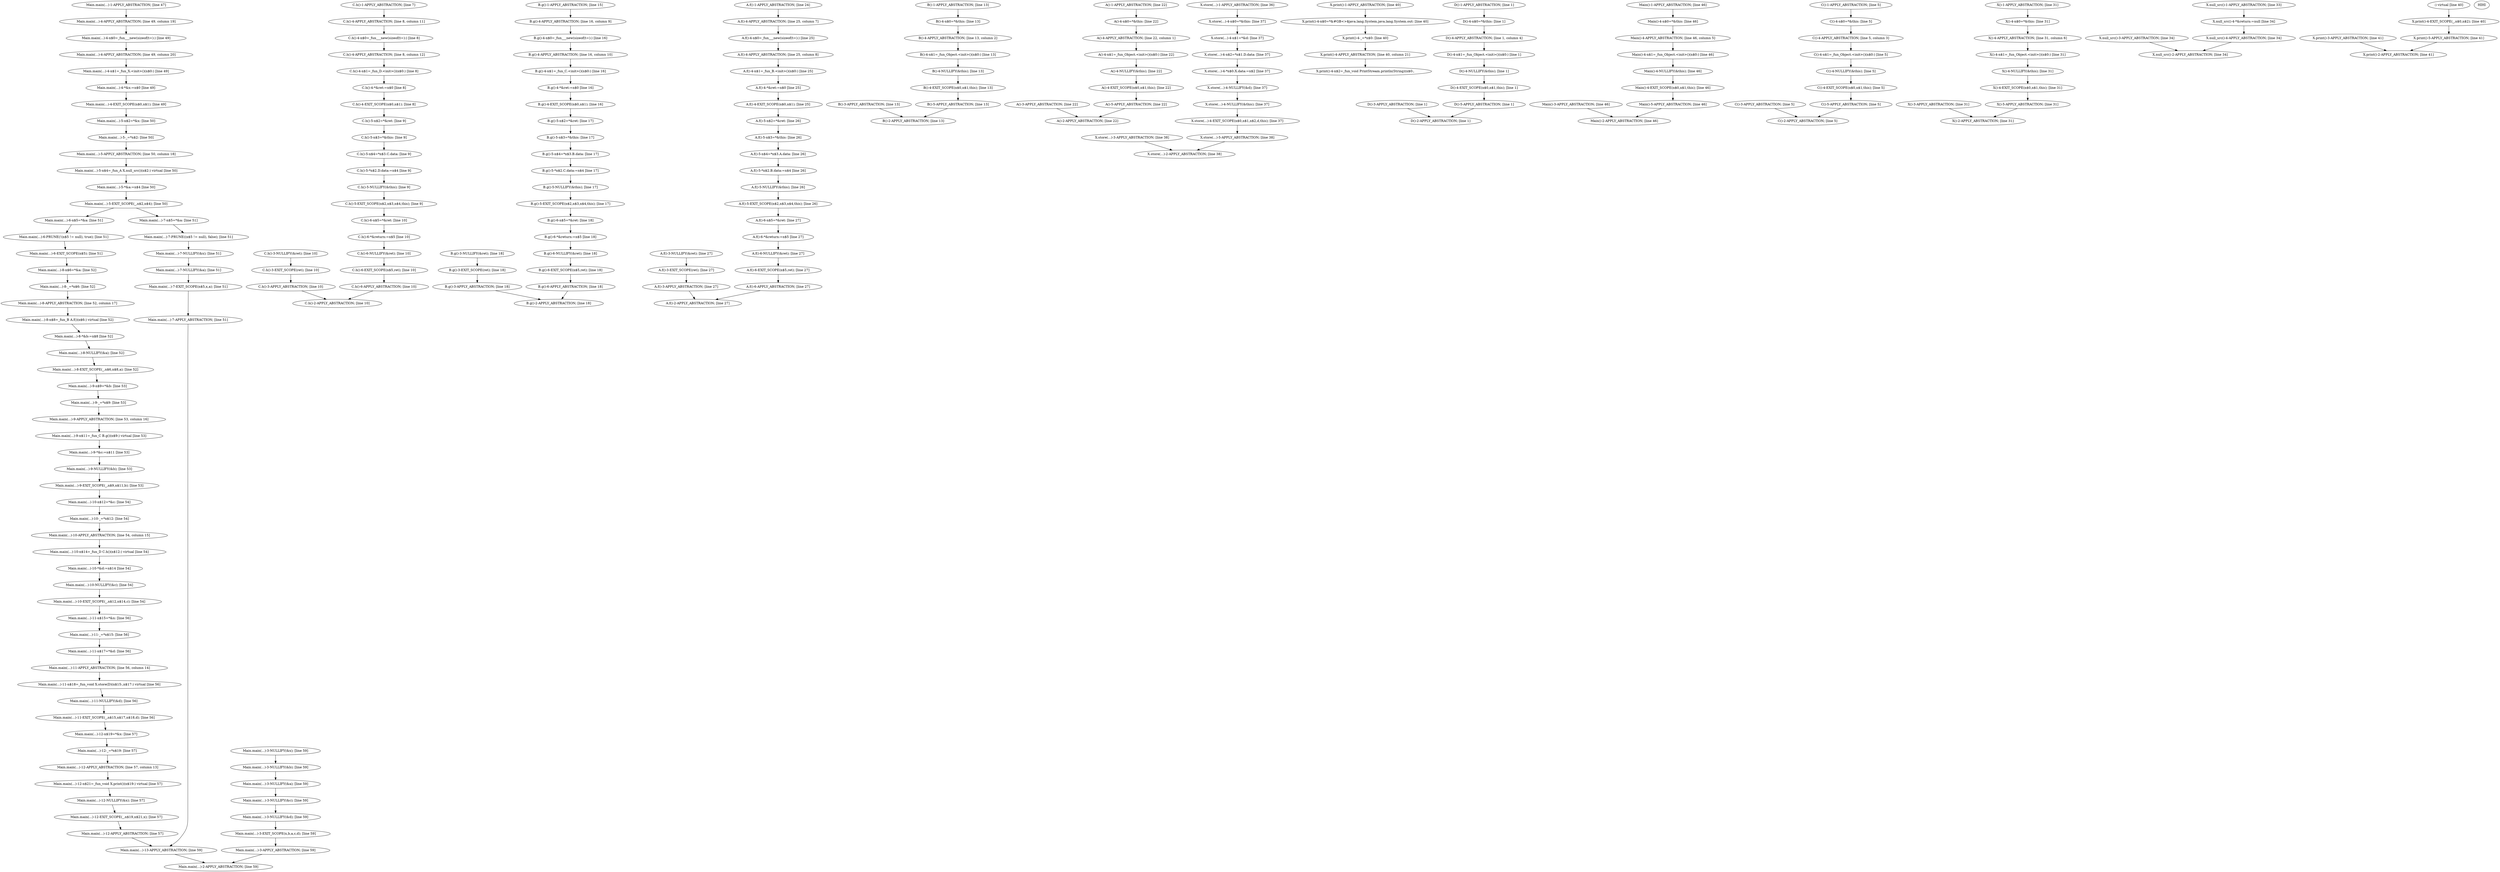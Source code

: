 digraph G {
  "Main.main(...)-3-NULLIFY(&c); [line 59]";
  "C.h()-4-APPLY_ABSTRACTION; [line 8, column 12]";
  "B.g()-5-EXIT_SCOPE(n$2,n$3,n$4,this); [line 17]";
  "Main.main(...)-11-APPLY_ABSTRACTION; [line 56, column 14]";
  "B.g()-4-*&ret:=n$0 [line 16]";
  "B.g()-6-*&return:=n$5 [line 18]";
  "A.f()-4-n$1=_fun_B.<init>()(n$0:) [line 25]";
  "Main.main(...)-11-_=*n$15: [line 56]";
  "Main.main(...)-12-EXIT_SCOPE(_,n$19,n$21,x); [line 57]";
  "B.g()-3-APPLY_ABSTRACTION; [line 18]";
  "Main.main(...)-10-n$12=*&c: [line 54]";
  "B()-4-n$1=_fun_Object.<init>()(n$0:) [line 13]";
  "A()-4-NULLIFY(&this); [line 22]";
  "Main.main(...)-8-n$8=_fun_B A.f()(n$6:) virtual [line 52]";
  "B.g()-3-EXIT_SCOPE(ret); [line 18]";
  "B.g()-4-n$0=_fun___new(sizeof(t=):) [line 16]";
  "X.store(...)-4-*n$0.X.data:=n$2 [line 37]";
  "Main.main(...)-7-PRUNE((n$5 != null), false); [line 51]";
  "Main.main(...)-11-n$15=*&x: [line 56]";
  "X.print()-4-_=*n$0: [line 40]";
  "D()-4-n$1=_fun_Object.<init>()(n$0:) [line 1]";
  "Main.main(...)-1-APPLY_ABSTRACTION; [line 47]";
  "Main.main(...)-4-n$1=_fun_X.<init>()(n$0:) [line 49]";
  "Main()-4-n$0=*&this: [line 46]";
  "B()-3-APPLY_ABSTRACTION; [line 13]";
  "B.g()-6-APPLY_ABSTRACTION; [line 18]";
  "X.store(...)-4-NULLIFY(&d); [line 37]";
  "C.h()-3-EXIT_SCOPE(ret); [line 10]";
  "Main.main(...)-5-*&a:=n$4 [line 50]";
  "D()-4-EXIT_SCOPE(n$0,n$1,this); [line 1]";
  "Main.main(...)-3-APPLY_ABSTRACTION; [line 59]";
  "Main.main(...)-7-EXIT_SCOPE(n$5,x,a); [line 51]";
  "B.g()-4-EXIT_SCOPE(n$0,n$1); [line 16]";
  "A.f()-1-APPLY_ABSTRACTION; [line 24]";
  "A.f()-3-APPLY_ABSTRACTION; [line 27]";
  "C()-4-NULLIFY(&this); [line 5]";
  "Main.main(...)-2-APPLY_ABSTRACTION; [line 59]";
  "A.f()-3-EXIT_SCOPE(ret); [line 27]";
  "D()-3-APPLY_ABSTRACTION; [line 1]";
  "Main.main(...)-10-*&d:=n$14 [line 54]";
  "C.h()-6-NULLIFY(&ret); [line 10]";
  "C.h()-6-n$5=*&ret: [line 10]";
  "X()-4-EXIT_SCOPE(n$0,n$1,this); [line 31]";
  "Main.main(...)-6-EXIT_SCOPE(n$5); [line 51]";
  "Main.main(...)-12-APPLY_ABSTRACTION; [line 57, column 13]";
  "B.g()-4-APPLY_ABSTRACTION; [line 16, column 10]";
  "X()-4-n$1=_fun_Object.<init>()(n$0:) [line 31]";
  "X.print()-4-APPLY_ABSTRACTION; [line 40, column 21]";
  "Main.main(...)-8-NULLIFY(&a); [line 52]";
  "A.f()-4-EXIT_SCOPE(n$0,n$1); [line 25]";
  "Main.main(...)-11-n$18=_fun_void X.store(D)(n$15:,n$17:) virtual [line 56]";
  "Main.main(...)-7-NULLIFY(&x); [line 51]";
  "A()-4-APPLY_ABSTRACTION; [line 22, column 1]";
  "B.g()-5-n$4=*n$3.B.data: [line 17]";
  "B.g()-4-n$1=_fun_C.<init>()(n$0:) [line 16]";
  "Main.main(...)-10-_=*n$12: [line 54]";
  "Main.main(...)-4-EXIT_SCOPE(n$0,n$1); [line 49]";
  "Main.main(...)-5-n$2=*&x: [line 50]";
  "A.f()-3-NULLIFY(&ret); [line 27]";
  "C()-2-APPLY_ABSTRACTION; [line 5]";
  "Main.main(...)-9-n$9=*&b: [line 53]";
  "Main.main(...)-9-APPLY_ABSTRACTION; [line 53, column 16]";
  "A()-4-n$0=*&this: [line 22]";
  "C()-1-APPLY_ABSTRACTION; [line 5]";
  "X.null_src()-4-*&return:=null [line 34]";
  "Main.main(...)-6-PRUNE(!(n$5 != null), true); [line 51]";
  "C.h()-5-NULLIFY(&this); [line 9]";
  "B.g()-5-n$2=*&ret: [line 17]";
  "Main.main(...)-3-NULLIFY(&d); [line 59]";
  "Main.main(...)-8-EXIT_SCOPE(_,n$6,n$8,a); [line 52]";
  "C.h()-6-APPLY_ABSTRACTION; [line 10]";
  "B.g()-6-n$5=*&ret: [line 18]";
  "A.f()-5-n$3=*&this: [line 26]";
  "D()-4-APPLY_ABSTRACTION; [line 1, column 4]";
  "X.print()-1-APPLY_ABSTRACTION; [line 40]";
  "Main()-4-EXIT_SCOPE(n$0,n$1,this); [line 46]";
  "X.print()-3-APPLY_ABSTRACTION; [line 41]";
  "Main()-4-APPLY_ABSTRACTION; [line 46, column 5]";
  "Main.main(...)-7-NULLIFY(&a); [line 51]";
  "D()-1-APPLY_ABSTRACTION; [line 1]";
  "B()-2-APPLY_ABSTRACTION; [line 13]";
  "D()-4-n$0=*&this: [line 1]";
  "Main.main(...)-10-APPLY_ABSTRACTION; [line 54, column 15]";
  "Main.main(...)-12-APPLY_ABSTRACTION; [line 57]";
  "X()-2-APPLY_ABSTRACTION; [line 31]";
  "C.h()-2-APPLY_ABSTRACTION; [line 10]";
  "A.f()-5-EXIT_SCOPE(n$2,n$3,n$4,this); [line 26]";
  "X()-1-APPLY_ABSTRACTION; [line 31]";
  "A()-1-APPLY_ABSTRACTION; [line 22]";
  "X.print()-4-EXIT_SCOPE(_,n$0,n$2); [line 40]";
  "Main()-1-APPLY_ABSTRACTION; [line 46]";
  "Main()-4-NULLIFY(&this); [line 46]";
  "B()-4-APPLY_ABSTRACTION; [line 13, column 2]";
  "Main.main(...)-3-NULLIFY(&x); [line 59]";
  "Main.main(...)-5-APPLY_ABSTRACTION; [line 50, column 18]";
  "Main.main(...)-9-NULLIFY(&b); [line 53]";
  "C.h()-3-NULLIFY(&ret); [line 10]";
  "X.print()-5-APPLY_ABSTRACTION; [line 41]";
  "C()-5-APPLY_ABSTRACTION; [line 5]";
  "Main.main(...)-8-n$6=*&a: [line 52]";
  "C.h()-5-*n$2.D.data:=n$4 [line 9]";
  "C()-4-n$1=_fun_Object.<init>()(n$0:) [line 5]";
  "X.store(...)-4-n$0=*&this: [line 37]";
  "Main.main(...)-13-APPLY_ABSTRACTION; [line 59]";
  "C.h()-6-*&return:=n$5 [line 10]";
  "A.f()-5-n$4=*n$3.A.data: [line 26]";
  "Main()-2-APPLY_ABSTRACTION; [line 46]";
  "Main.main(...)-10-EXIT_SCOPE(_,n$12,n$14,c); [line 54]";
  "C.h()-4-n$0=_fun___new(sizeof(t=):) [line 8]";
  "A.f()-4-APPLY_ABSTRACTION; [line 25, column 8]";
  "D()-4-NULLIFY(&this); [line 1]";
  "A.f()-5-*n$2.B.data:=n$4 [line 26]";
  "A.f()-4-APPLY_ABSTRACTION; [line 25, column 7]";
  "X.store(...)-4-n$1=*&d: [line 37]";
  "Main.main(...)-8-_=*n$6: [line 52]";
  "Main.main(...)-12-n$21=_fun_void X.print()(n$19:) virtual [line 57]";
  "B.g()-5-*n$2.C.data:=n$4 [line 17]";
  "B()-5-APPLY_ABSTRACTION; [line 13]";
  "C.h()-6-EXIT_SCOPE(n$5,ret); [line 10]";
  "A.f()-4-n$0=_fun___new(sizeof(t=):) [line 25]";
  "X.store(...)-4-NULLIFY(&this); [line 37]";
  "Main.main(...)-6-n$5=*&a: [line 51]";
  "Main()-5-APPLY_ABSTRACTION; [line 46]";
  "Main.main(...)-11-n$17=*&d: [line 56]";
  "Main.main(...)-9-*&c:=n$11 [line 53]";
  "Main.main(...)-10-n$14=_fun_D C.h()(n$12:) virtual [line 54]";
  "Main.main(...)-11-EXIT_SCOPE(_,n$15,n$17,n$18,d); [line 56]";
  "Main.main(...)-9-n$11=_fun_C B.g()(n$9:) virtual [line 53]";
  "B.g()-2-APPLY_ABSTRACTION; [line 18]";
  "B.g()-5-NULLIFY(&this); [line 17]";
  "A.f()-4-*&ret:=n$0 [line 25]";
  "Main()-3-APPLY_ABSTRACTION; [line 46]";
  "Main.main(...)-9-_=*n$9: [line 53]";
  "B.g()-6-EXIT_SCOPE(n$5,ret); [line 18]";
  "A()-4-n$1=_fun_Object.<init>()(n$0:) [line 22]";
  "C.h()-4-APPLY_ABSTRACTION; [line 8, column 11]";
  "B.g()-4-APPLY_ABSTRACTION; [line 16, column 9]";
  "X.store(...)-1-APPLY_ABSTRACTION; [line 36]";
  "Main.main(...)-4-n$0=_fun___new(sizeof(t=):) [line 49]";
  "Main.main(...)-9-EXIT_SCOPE(_,n$9,n$11,b); [line 53]";
  "X.store(...)-2-APPLY_ABSTRACTION; [line 38]";
  "X.null_src()-3-APPLY_ABSTRACTION; [line 34]";
  "B()-4-n$0=*&this: [line 13]";
  "Main.main(...)-5-n$4=_fun_A X.null_src()(n$2:) virtual [line 50]";
  "Main.main(...)-4-*&x:=n$0 [line 49]";
  "C()-4-APPLY_ABSTRACTION; [line 5, column 3]";
  "B()-4-EXIT_SCOPE(n$0,n$1,this); [line 13]";
  "Main.main(...)-8-*&b:=n$8 [line 52]";
  "Main.main(...)-7-APPLY_ABSTRACTION; [line 51]";
  "A()-4-EXIT_SCOPE(n$0,n$1,this); [line 22]";
  "X.print()-4-n$2=_fun_void PrintStream.println(String)(n$0:,"HIHI":) virtual [line 40]";
  "B.g()-1-APPLY_ABSTRACTION; [line 15]";
  "Main.main(...)-8-APPLY_ABSTRACTION; [line 52, column 17]";
  "A.f()-6-EXIT_SCOPE(n$5,ret); [line 27]";
  "B()-1-APPLY_ABSTRACTION; [line 13]";
  "Main.main(...)-5-_=*n$2: [line 50]";
  "Main.main(...)-5-EXIT_SCOPE(_,n$2,n$4); [line 50]";
  "Main.main(...)-12-NULLIFY(&x); [line 57]";
  "X()-5-APPLY_ABSTRACTION; [line 31]";
  "X.null_src()-4-APPLY_ABSTRACTION; [line 34]";
  "C()-3-APPLY_ABSTRACTION; [line 5]";
  "X()-4-n$0=*&this: [line 31]";
  "X.null_src()-2-APPLY_ABSTRACTION; [line 34]";
  "C.h()-5-n$4=*n$3.C.data: [line 9]";
  "Main.main(...)-10-NULLIFY(&c); [line 54]";
  "B.g()-5-n$3=*&this: [line 17]";
  "X()-3-APPLY_ABSTRACTION; [line 31]";
  "X.print()-4-n$0=*&#GB<>$java.lang.System.java.lang.System.out: [line 40]";
  "A.f()-5-NULLIFY(&this); [line 26]";
  "Main()-4-n$1=_fun_Object.<init>()(n$0:) [line 46]";
  "D()-2-APPLY_ABSTRACTION; [line 1]";
  "A()-3-APPLY_ABSTRACTION; [line 22]";
  "Main.main(...)-12-n$19=*&x: [line 57]";
  "A()-5-APPLY_ABSTRACTION; [line 22]";
  "X.null_src()-1-APPLY_ABSTRACTION; [line 33]";
  "Main.main(...)-4-APPLY_ABSTRACTION; [line 49, column 20]";
  "Main.main(...)-12-_=*n$19: [line 57]";
  "X.store(...)-4-EXIT_SCOPE(n$0,n$1,n$2,d,this); [line 37]";
  "C.h()-4-EXIT_SCOPE(n$0,n$1); [line 8]";
  "C.h()-3-APPLY_ABSTRACTION; [line 10]";
  "B()-4-NULLIFY(&this); [line 13]";
  "B.g()-6-NULLIFY(&ret); [line 18]";
  "X()-4-APPLY_ABSTRACTION; [line 31, column 6]";
  "C()-4-EXIT_SCOPE(n$0,n$1,this); [line 5]";
  "C.h()-5-n$2=*&ret: [line 9]";
  "Main.main(...)-3-EXIT_SCOPE(x,b,a,c,d); [line 59]";
  "Main.main(...)-11-NULLIFY(&d); [line 56]";
  "A.f()-5-n$2=*&ret: [line 26]";
  "Main.main(...)-4-APPLY_ABSTRACTION; [line 49, column 19]";
  "Main.main(...)-7-n$5=*&a: [line 51]";
  "Main.main(...)-3-NULLIFY(&b); [line 59]";
  "A.f()-6-APPLY_ABSTRACTION; [line 27]";
  "B.g()-3-NULLIFY(&ret); [line 18]";
  "A.f()-6-n$5=*&ret: [line 27]";
  "C()-4-n$0=*&this: [line 5]";
  "X.store(...)-4-n$2=*n$1.D.data: [line 37]";
  "X.store(...)-5-APPLY_ABSTRACTION; [line 38]";
  "X()-4-NULLIFY(&this); [line 31]";
  "C.h()-5-n$3=*&this: [line 9]";
  "C.h()-4-n$1=_fun_D.<init>()(n$0:) [line 8]";
  "A.f()-6-NULLIFY(&ret); [line 27]";
  "X.store(...)-3-APPLY_ABSTRACTION; [line 38]";
  "C.h()-4-*&ret:=n$0 [line 8]";
  "C.h()-5-EXIT_SCOPE(n$2,n$3,n$4,this); [line 9]";
  "A.f()-2-APPLY_ABSTRACTION; [line 27]";
  "C.h()-1-APPLY_ABSTRACTION; [line 7]";
  "X.print()-2-APPLY_ABSTRACTION; [line 41]";
  "A.f()-6-*&return:=n$5 [line 27]";
  "D()-5-APPLY_ABSTRACTION; [line 1]";
  "A()-2-APPLY_ABSTRACTION; [line 22]";
  "Main.main(...)-3-NULLIFY(&a); [line 59]";
  
  
  "Main.main(...)-3-NULLIFY(&c); [line 59]" -> "Main.main(...)-3-NULLIFY(&d); [line 59]";
  "C.h()-4-APPLY_ABSTRACTION; [line 8, column 12]" -> "C.h()-4-n$1=_fun_D.<init>()(n$0:) [line 8]";
  "B.g()-5-EXIT_SCOPE(n$2,n$3,n$4,this); [line 17]" -> "B.g()-6-n$5=*&ret: [line 18]";
  "Main.main(...)-11-APPLY_ABSTRACTION; [line 56, column 14]" -> "Main.main(...)-11-n$18=_fun_void X.store(D)(n$15:,n$17:) virtual [line 56]";
  "B.g()-4-*&ret:=n$0 [line 16]" -> "B.g()-4-EXIT_SCOPE(n$0,n$1); [line 16]";
  "B.g()-6-*&return:=n$5 [line 18]" -> "B.g()-6-NULLIFY(&ret); [line 18]";
  "A.f()-4-n$1=_fun_B.<init>()(n$0:) [line 25]" -> "A.f()-4-*&ret:=n$0 [line 25]";
  "Main.main(...)-11-_=*n$15: [line 56]" -> "Main.main(...)-11-n$17=*&d: [line 56]";
  "Main.main(...)-12-EXIT_SCOPE(_,n$19,n$21,x); [line 57]" -> "Main.main(...)-12-APPLY_ABSTRACTION; [line 57]";
  "B.g()-3-APPLY_ABSTRACTION; [line 18]" -> "B.g()-2-APPLY_ABSTRACTION; [line 18]";
  "Main.main(...)-10-n$12=*&c: [line 54]" -> "Main.main(...)-10-_=*n$12: [line 54]";
  "B()-4-n$1=_fun_Object.<init>()(n$0:) [line 13]" -> "B()-4-NULLIFY(&this); [line 13]";
  "A()-4-NULLIFY(&this); [line 22]" -> "A()-4-EXIT_SCOPE(n$0,n$1,this); [line 22]";
  "Main.main(...)-8-n$8=_fun_B A.f()(n$6:) virtual [line 52]" -> "Main.main(...)-8-*&b:=n$8 [line 52]";
  "B.g()-3-EXIT_SCOPE(ret); [line 18]" -> "B.g()-3-APPLY_ABSTRACTION; [line 18]";
  "B.g()-4-n$0=_fun___new(sizeof(t=):) [line 16]" -> "B.g()-4-APPLY_ABSTRACTION; [line 16, column 10]";
  "X.store(...)-4-*n$0.X.data:=n$2 [line 37]" -> "X.store(...)-4-NULLIFY(&d); [line 37]";
  "Main.main(...)-7-PRUNE((n$5 != null), false); [line 51]" -> "Main.main(...)-7-NULLIFY(&x); [line 51]";
  "Main.main(...)-11-n$15=*&x: [line 56]" -> "Main.main(...)-11-_=*n$15: [line 56]";
  "X.print()-4-_=*n$0: [line 40]" -> "X.print()-4-APPLY_ABSTRACTION; [line 40, column 21]";
  "D()-4-n$1=_fun_Object.<init>()(n$0:) [line 1]" -> "D()-4-NULLIFY(&this); [line 1]";
  "Main.main(...)-1-APPLY_ABSTRACTION; [line 47]" -> "Main.main(...)-4-APPLY_ABSTRACTION; [line 49, column 19]";
  "Main.main(...)-4-n$1=_fun_X.<init>()(n$0:) [line 49]" -> "Main.main(...)-4-*&x:=n$0 [line 49]";
  "Main()-4-n$0=*&this: [line 46]" -> "Main()-4-APPLY_ABSTRACTION; [line 46, column 5]";
  "B()-3-APPLY_ABSTRACTION; [line 13]" -> "B()-2-APPLY_ABSTRACTION; [line 13]";
  "B.g()-6-APPLY_ABSTRACTION; [line 18]" -> "B.g()-2-APPLY_ABSTRACTION; [line 18]";
  "X.store(...)-4-NULLIFY(&d); [line 37]" -> "X.store(...)-4-NULLIFY(&this); [line 37]";
  "C.h()-3-EXIT_SCOPE(ret); [line 10]" -> "C.h()-3-APPLY_ABSTRACTION; [line 10]";
  "Main.main(...)-5-*&a:=n$4 [line 50]" -> "Main.main(...)-5-EXIT_SCOPE(_,n$2,n$4); [line 50]";
  "D()-4-EXIT_SCOPE(n$0,n$1,this); [line 1]" -> "D()-5-APPLY_ABSTRACTION; [line 1]";
  "Main.main(...)-3-APPLY_ABSTRACTION; [line 59]" -> "Main.main(...)-2-APPLY_ABSTRACTION; [line 59]";
  "Main.main(...)-7-EXIT_SCOPE(n$5,x,a); [line 51]" -> "Main.main(...)-7-APPLY_ABSTRACTION; [line 51]";
  "B.g()-4-EXIT_SCOPE(n$0,n$1); [line 16]" -> "B.g()-5-n$2=*&ret: [line 17]";
  "A.f()-1-APPLY_ABSTRACTION; [line 24]" -> "A.f()-4-APPLY_ABSTRACTION; [line 25, column 7]";
  "A.f()-3-APPLY_ABSTRACTION; [line 27]" -> "A.f()-2-APPLY_ABSTRACTION; [line 27]";
  "C()-4-NULLIFY(&this); [line 5]" -> "C()-4-EXIT_SCOPE(n$0,n$1,this); [line 5]";
  "A.f()-3-EXIT_SCOPE(ret); [line 27]" -> "A.f()-3-APPLY_ABSTRACTION; [line 27]";
  "D()-3-APPLY_ABSTRACTION; [line 1]" -> "D()-2-APPLY_ABSTRACTION; [line 1]";
  "Main.main(...)-10-*&d:=n$14 [line 54]" -> "Main.main(...)-10-NULLIFY(&c); [line 54]";
  "C.h()-6-NULLIFY(&ret); [line 10]" -> "C.h()-6-EXIT_SCOPE(n$5,ret); [line 10]";
  "C.h()-6-n$5=*&ret: [line 10]" -> "C.h()-6-*&return:=n$5 [line 10]";
  "X()-4-EXIT_SCOPE(n$0,n$1,this); [line 31]" -> "X()-5-APPLY_ABSTRACTION; [line 31]";
  "Main.main(...)-6-EXIT_SCOPE(n$5); [line 51]" -> "Main.main(...)-8-n$6=*&a: [line 52]";
  "Main.main(...)-12-APPLY_ABSTRACTION; [line 57, column 13]" -> "Main.main(...)-12-n$21=_fun_void X.print()(n$19:) virtual [line 57]";
  "B.g()-4-APPLY_ABSTRACTION; [line 16, column 10]" -> "B.g()-4-n$1=_fun_C.<init>()(n$0:) [line 16]";
  "X()-4-n$1=_fun_Object.<init>()(n$0:) [line 31]" -> "X()-4-NULLIFY(&this); [line 31]";
  "X.print()-4-APPLY_ABSTRACTION; [line 40, column 21]" -> "X.print()-4-n$2=_fun_void PrintStream.println(String)(n$0:,"HIHI":) virtual [line 40]";
  "Main.main(...)-8-NULLIFY(&a); [line 52]" -> "Main.main(...)-8-EXIT_SCOPE(_,n$6,n$8,a); [line 52]";
  "A.f()-4-EXIT_SCOPE(n$0,n$1); [line 25]" -> "A.f()-5-n$2=*&ret: [line 26]";
  "Main.main(...)-11-n$18=_fun_void X.store(D)(n$15:,n$17:) virtual [line 56]" -> "Main.main(...)-11-NULLIFY(&d); [line 56]";
  "Main.main(...)-7-NULLIFY(&x); [line 51]" -> "Main.main(...)-7-NULLIFY(&a); [line 51]";
  "A()-4-APPLY_ABSTRACTION; [line 22, column 1]" -> "A()-4-n$1=_fun_Object.<init>()(n$0:) [line 22]";
  "B.g()-5-n$4=*n$3.B.data: [line 17]" -> "B.g()-5-*n$2.C.data:=n$4 [line 17]";
  "B.g()-4-n$1=_fun_C.<init>()(n$0:) [line 16]" -> "B.g()-4-*&ret:=n$0 [line 16]";
  "Main.main(...)-10-_=*n$12: [line 54]" -> "Main.main(...)-10-APPLY_ABSTRACTION; [line 54, column 15]";
  "Main.main(...)-4-EXIT_SCOPE(n$0,n$1); [line 49]" -> "Main.main(...)-5-n$2=*&x: [line 50]";
  "Main.main(...)-5-n$2=*&x: [line 50]" -> "Main.main(...)-5-_=*n$2: [line 50]";
  "A.f()-3-NULLIFY(&ret); [line 27]" -> "A.f()-3-EXIT_SCOPE(ret); [line 27]";
  "Main.main(...)-9-n$9=*&b: [line 53]" -> "Main.main(...)-9-_=*n$9: [line 53]";
  "Main.main(...)-9-APPLY_ABSTRACTION; [line 53, column 16]" -> "Main.main(...)-9-n$11=_fun_C B.g()(n$9:) virtual [line 53]";
  "A()-4-n$0=*&this: [line 22]" -> "A()-4-APPLY_ABSTRACTION; [line 22, column 1]";
  "C()-1-APPLY_ABSTRACTION; [line 5]" -> "C()-4-n$0=*&this: [line 5]";
  "X.null_src()-4-*&return:=null [line 34]" -> "X.null_src()-4-APPLY_ABSTRACTION; [line 34]";
  "Main.main(...)-6-PRUNE(!(n$5 != null), true); [line 51]" -> "Main.main(...)-6-EXIT_SCOPE(n$5); [line 51]";
  "C.h()-5-NULLIFY(&this); [line 9]" -> "C.h()-5-EXIT_SCOPE(n$2,n$3,n$4,this); [line 9]";
  "B.g()-5-n$2=*&ret: [line 17]" -> "B.g()-5-n$3=*&this: [line 17]";
  "Main.main(...)-3-NULLIFY(&d); [line 59]" -> "Main.main(...)-3-EXIT_SCOPE(x,b,a,c,d); [line 59]";
  "Main.main(...)-8-EXIT_SCOPE(_,n$6,n$8,a); [line 52]" -> "Main.main(...)-9-n$9=*&b: [line 53]";
  "C.h()-6-APPLY_ABSTRACTION; [line 10]" -> "C.h()-2-APPLY_ABSTRACTION; [line 10]";
  "B.g()-6-n$5=*&ret: [line 18]" -> "B.g()-6-*&return:=n$5 [line 18]";
  "A.f()-5-n$3=*&this: [line 26]" -> "A.f()-5-n$4=*n$3.A.data: [line 26]";
  "D()-4-APPLY_ABSTRACTION; [line 1, column 4]" -> "D()-4-n$1=_fun_Object.<init>()(n$0:) [line 1]";
  "X.print()-1-APPLY_ABSTRACTION; [line 40]" -> "X.print()-4-n$0=*&#GB<>$java.lang.System.java.lang.System.out: [line 40]";
  "Main()-4-EXIT_SCOPE(n$0,n$1,this); [line 46]" -> "Main()-5-APPLY_ABSTRACTION; [line 46]";
  "X.print()-3-APPLY_ABSTRACTION; [line 41]" -> "X.print()-2-APPLY_ABSTRACTION; [line 41]";
  "Main()-4-APPLY_ABSTRACTION; [line 46, column 5]" -> "Main()-4-n$1=_fun_Object.<init>()(n$0:) [line 46]";
  "Main.main(...)-7-NULLIFY(&a); [line 51]" -> "Main.main(...)-7-EXIT_SCOPE(n$5,x,a); [line 51]";
  "D()-1-APPLY_ABSTRACTION; [line 1]" -> "D()-4-n$0=*&this: [line 1]";
  "D()-4-n$0=*&this: [line 1]" -> "D()-4-APPLY_ABSTRACTION; [line 1, column 4]";
  "Main.main(...)-10-APPLY_ABSTRACTION; [line 54, column 15]" -> "Main.main(...)-10-n$14=_fun_D C.h()(n$12:) virtual [line 54]";
  "Main.main(...)-12-APPLY_ABSTRACTION; [line 57]" -> "Main.main(...)-13-APPLY_ABSTRACTION; [line 59]";
  "A.f()-5-EXIT_SCOPE(n$2,n$3,n$4,this); [line 26]" -> "A.f()-6-n$5=*&ret: [line 27]";
  "X()-1-APPLY_ABSTRACTION; [line 31]" -> "X()-4-n$0=*&this: [line 31]";
  "A()-1-APPLY_ABSTRACTION; [line 22]" -> "A()-4-n$0=*&this: [line 22]";
  "X.print()-4-EXIT_SCOPE(_,n$0,n$2); [line 40]" -> "X.print()-5-APPLY_ABSTRACTION; [line 41]";
  "Main()-1-APPLY_ABSTRACTION; [line 46]" -> "Main()-4-n$0=*&this: [line 46]";
  "Main()-4-NULLIFY(&this); [line 46]" -> "Main()-4-EXIT_SCOPE(n$0,n$1,this); [line 46]";
  "B()-4-APPLY_ABSTRACTION; [line 13, column 2]" -> "B()-4-n$1=_fun_Object.<init>()(n$0:) [line 13]";
  "Main.main(...)-3-NULLIFY(&x); [line 59]" -> "Main.main(...)-3-NULLIFY(&b); [line 59]";
  "Main.main(...)-5-APPLY_ABSTRACTION; [line 50, column 18]" -> "Main.main(...)-5-n$4=_fun_A X.null_src()(n$2:) virtual [line 50]";
  "Main.main(...)-9-NULLIFY(&b); [line 53]" -> "Main.main(...)-9-EXIT_SCOPE(_,n$9,n$11,b); [line 53]";
  "C.h()-3-NULLIFY(&ret); [line 10]" -> "C.h()-3-EXIT_SCOPE(ret); [line 10]";
  "X.print()-5-APPLY_ABSTRACTION; [line 41]" -> "X.print()-2-APPLY_ABSTRACTION; [line 41]";
  "C()-5-APPLY_ABSTRACTION; [line 5]" -> "C()-2-APPLY_ABSTRACTION; [line 5]";
  "Main.main(...)-8-n$6=*&a: [line 52]" -> "Main.main(...)-8-_=*n$6: [line 52]";
  "C.h()-5-*n$2.D.data:=n$4 [line 9]" -> "C.h()-5-NULLIFY(&this); [line 9]";
  "C()-4-n$1=_fun_Object.<init>()(n$0:) [line 5]" -> "C()-4-NULLIFY(&this); [line 5]";
  "X.store(...)-4-n$0=*&this: [line 37]" -> "X.store(...)-4-n$1=*&d: [line 37]";
  "Main.main(...)-13-APPLY_ABSTRACTION; [line 59]" -> "Main.main(...)-2-APPLY_ABSTRACTION; [line 59]";
  "C.h()-6-*&return:=n$5 [line 10]" -> "C.h()-6-NULLIFY(&ret); [line 10]";
  "A.f()-5-n$4=*n$3.A.data: [line 26]" -> "A.f()-5-*n$2.B.data:=n$4 [line 26]";
  "Main.main(...)-10-EXIT_SCOPE(_,n$12,n$14,c); [line 54]" -> "Main.main(...)-11-n$15=*&x: [line 56]";
  "C.h()-4-n$0=_fun___new(sizeof(t=):) [line 8]" -> "C.h()-4-APPLY_ABSTRACTION; [line 8, column 12]";
  "A.f()-4-APPLY_ABSTRACTION; [line 25, column 8]" -> "A.f()-4-n$1=_fun_B.<init>()(n$0:) [line 25]";
  "D()-4-NULLIFY(&this); [line 1]" -> "D()-4-EXIT_SCOPE(n$0,n$1,this); [line 1]";
  "A.f()-5-*n$2.B.data:=n$4 [line 26]" -> "A.f()-5-NULLIFY(&this); [line 26]";
  "A.f()-4-APPLY_ABSTRACTION; [line 25, column 7]" -> "A.f()-4-n$0=_fun___new(sizeof(t=):) [line 25]";
  "X.store(...)-4-n$1=*&d: [line 37]" -> "X.store(...)-4-n$2=*n$1.D.data: [line 37]";
  "Main.main(...)-8-_=*n$6: [line 52]" -> "Main.main(...)-8-APPLY_ABSTRACTION; [line 52, column 17]";
  "Main.main(...)-12-n$21=_fun_void X.print()(n$19:) virtual [line 57]" -> "Main.main(...)-12-NULLIFY(&x); [line 57]";
  "B.g()-5-*n$2.C.data:=n$4 [line 17]" -> "B.g()-5-NULLIFY(&this); [line 17]";
  "B()-5-APPLY_ABSTRACTION; [line 13]" -> "B()-2-APPLY_ABSTRACTION; [line 13]";
  "C.h()-6-EXIT_SCOPE(n$5,ret); [line 10]" -> "C.h()-6-APPLY_ABSTRACTION; [line 10]";
  "A.f()-4-n$0=_fun___new(sizeof(t=):) [line 25]" -> "A.f()-4-APPLY_ABSTRACTION; [line 25, column 8]";
  "X.store(...)-4-NULLIFY(&this); [line 37]" -> "X.store(...)-4-EXIT_SCOPE(n$0,n$1,n$2,d,this); [line 37]";
  "Main.main(...)-6-n$5=*&a: [line 51]" -> "Main.main(...)-6-PRUNE(!(n$5 != null), true); [line 51]";
  "Main()-5-APPLY_ABSTRACTION; [line 46]" -> "Main()-2-APPLY_ABSTRACTION; [line 46]";
  "Main.main(...)-11-n$17=*&d: [line 56]" -> "Main.main(...)-11-APPLY_ABSTRACTION; [line 56, column 14]";
  "Main.main(...)-9-*&c:=n$11 [line 53]" -> "Main.main(...)-9-NULLIFY(&b); [line 53]";
  "Main.main(...)-10-n$14=_fun_D C.h()(n$12:) virtual [line 54]" -> "Main.main(...)-10-*&d:=n$14 [line 54]";
  "Main.main(...)-11-EXIT_SCOPE(_,n$15,n$17,n$18,d); [line 56]" -> "Main.main(...)-12-n$19=*&x: [line 57]";
  "Main.main(...)-9-n$11=_fun_C B.g()(n$9:) virtual [line 53]" -> "Main.main(...)-9-*&c:=n$11 [line 53]";
  "B.g()-5-NULLIFY(&this); [line 17]" -> "B.g()-5-EXIT_SCOPE(n$2,n$3,n$4,this); [line 17]";
  "A.f()-4-*&ret:=n$0 [line 25]" -> "A.f()-4-EXIT_SCOPE(n$0,n$1); [line 25]";
  "Main()-3-APPLY_ABSTRACTION; [line 46]" -> "Main()-2-APPLY_ABSTRACTION; [line 46]";
  "Main.main(...)-9-_=*n$9: [line 53]" -> "Main.main(...)-9-APPLY_ABSTRACTION; [line 53, column 16]";
  "B.g()-6-EXIT_SCOPE(n$5,ret); [line 18]" -> "B.g()-6-APPLY_ABSTRACTION; [line 18]";
  "A()-4-n$1=_fun_Object.<init>()(n$0:) [line 22]" -> "A()-4-NULLIFY(&this); [line 22]";
  "C.h()-4-APPLY_ABSTRACTION; [line 8, column 11]" -> "C.h()-4-n$0=_fun___new(sizeof(t=):) [line 8]";
  "B.g()-4-APPLY_ABSTRACTION; [line 16, column 9]" -> "B.g()-4-n$0=_fun___new(sizeof(t=):) [line 16]";
  "X.store(...)-1-APPLY_ABSTRACTION; [line 36]" -> "X.store(...)-4-n$0=*&this: [line 37]";
  "Main.main(...)-4-n$0=_fun___new(sizeof(t=):) [line 49]" -> "Main.main(...)-4-APPLY_ABSTRACTION; [line 49, column 20]";
  "Main.main(...)-9-EXIT_SCOPE(_,n$9,n$11,b); [line 53]" -> "Main.main(...)-10-n$12=*&c: [line 54]";
  "X.null_src()-3-APPLY_ABSTRACTION; [line 34]" -> "X.null_src()-2-APPLY_ABSTRACTION; [line 34]";
  "B()-4-n$0=*&this: [line 13]" -> "B()-4-APPLY_ABSTRACTION; [line 13, column 2]";
  "Main.main(...)-5-n$4=_fun_A X.null_src()(n$2:) virtual [line 50]" -> "Main.main(...)-5-*&a:=n$4 [line 50]";
  "Main.main(...)-4-*&x:=n$0 [line 49]" -> "Main.main(...)-4-EXIT_SCOPE(n$0,n$1); [line 49]";
  "C()-4-APPLY_ABSTRACTION; [line 5, column 3]" -> "C()-4-n$1=_fun_Object.<init>()(n$0:) [line 5]";
  "B()-4-EXIT_SCOPE(n$0,n$1,this); [line 13]" -> "B()-5-APPLY_ABSTRACTION; [line 13]";
  "Main.main(...)-8-*&b:=n$8 [line 52]" -> "Main.main(...)-8-NULLIFY(&a); [line 52]";
  "Main.main(...)-7-APPLY_ABSTRACTION; [line 51]" -> "Main.main(...)-13-APPLY_ABSTRACTION; [line 59]";
  "A()-4-EXIT_SCOPE(n$0,n$1,this); [line 22]" -> "A()-5-APPLY_ABSTRACTION; [line 22]";
  "X.print()-4-n$2=_fun_void PrintStream.println(String)(n$0:,"HIHI":) virtual [line 40]" -> "X.print()-4-EXIT_SCOPE(_,n$0,n$2); [line 40]";
  "B.g()-1-APPLY_ABSTRACTION; [line 15]" -> "B.g()-4-APPLY_ABSTRACTION; [line 16, column 9]";
  "Main.main(...)-8-APPLY_ABSTRACTION; [line 52, column 17]" -> "Main.main(...)-8-n$8=_fun_B A.f()(n$6:) virtual [line 52]";
  "A.f()-6-EXIT_SCOPE(n$5,ret); [line 27]" -> "A.f()-6-APPLY_ABSTRACTION; [line 27]";
  "B()-1-APPLY_ABSTRACTION; [line 13]" -> "B()-4-n$0=*&this: [line 13]";
  "Main.main(...)-5-_=*n$2: [line 50]" -> "Main.main(...)-5-APPLY_ABSTRACTION; [line 50, column 18]";
  "Main.main(...)-5-EXIT_SCOPE(_,n$2,n$4); [line 50]" -> "Main.main(...)-6-n$5=*&a: [line 51]";
  "Main.main(...)-5-EXIT_SCOPE(_,n$2,n$4); [line 50]" -> "Main.main(...)-7-n$5=*&a: [line 51]";
  "Main.main(...)-12-NULLIFY(&x); [line 57]" -> "Main.main(...)-12-EXIT_SCOPE(_,n$19,n$21,x); [line 57]";
  "X()-5-APPLY_ABSTRACTION; [line 31]" -> "X()-2-APPLY_ABSTRACTION; [line 31]";
  "X.null_src()-4-APPLY_ABSTRACTION; [line 34]" -> "X.null_src()-2-APPLY_ABSTRACTION; [line 34]";
  "C()-3-APPLY_ABSTRACTION; [line 5]" -> "C()-2-APPLY_ABSTRACTION; [line 5]";
  "X()-4-n$0=*&this: [line 31]" -> "X()-4-APPLY_ABSTRACTION; [line 31, column 6]";
  "C.h()-5-n$4=*n$3.C.data: [line 9]" -> "C.h()-5-*n$2.D.data:=n$4 [line 9]";
  "Main.main(...)-10-NULLIFY(&c); [line 54]" -> "Main.main(...)-10-EXIT_SCOPE(_,n$12,n$14,c); [line 54]";
  "B.g()-5-n$3=*&this: [line 17]" -> "B.g()-5-n$4=*n$3.B.data: [line 17]";
  "X()-3-APPLY_ABSTRACTION; [line 31]" -> "X()-2-APPLY_ABSTRACTION; [line 31]";
  "X.print()-4-n$0=*&#GB<>$java.lang.System.java.lang.System.out: [line 40]" -> "X.print()-4-_=*n$0: [line 40]";
  "A.f()-5-NULLIFY(&this); [line 26]" -> "A.f()-5-EXIT_SCOPE(n$2,n$3,n$4,this); [line 26]";
  "Main()-4-n$1=_fun_Object.<init>()(n$0:) [line 46]" -> "Main()-4-NULLIFY(&this); [line 46]";
  "A()-3-APPLY_ABSTRACTION; [line 22]" -> "A()-2-APPLY_ABSTRACTION; [line 22]";
  "Main.main(...)-12-n$19=*&x: [line 57]" -> "Main.main(...)-12-_=*n$19: [line 57]";
  "A()-5-APPLY_ABSTRACTION; [line 22]" -> "A()-2-APPLY_ABSTRACTION; [line 22]";
  "X.null_src()-1-APPLY_ABSTRACTION; [line 33]" -> "X.null_src()-4-*&return:=null [line 34]";
  "Main.main(...)-4-APPLY_ABSTRACTION; [line 49, column 20]" -> "Main.main(...)-4-n$1=_fun_X.<init>()(n$0:) [line 49]";
  "Main.main(...)-12-_=*n$19: [line 57]" -> "Main.main(...)-12-APPLY_ABSTRACTION; [line 57, column 13]";
  "X.store(...)-4-EXIT_SCOPE(n$0,n$1,n$2,d,this); [line 37]" -> "X.store(...)-5-APPLY_ABSTRACTION; [line 38]";
  "C.h()-4-EXIT_SCOPE(n$0,n$1); [line 8]" -> "C.h()-5-n$2=*&ret: [line 9]";
  "C.h()-3-APPLY_ABSTRACTION; [line 10]" -> "C.h()-2-APPLY_ABSTRACTION; [line 10]";
  "B()-4-NULLIFY(&this); [line 13]" -> "B()-4-EXIT_SCOPE(n$0,n$1,this); [line 13]";
  "B.g()-6-NULLIFY(&ret); [line 18]" -> "B.g()-6-EXIT_SCOPE(n$5,ret); [line 18]";
  "X()-4-APPLY_ABSTRACTION; [line 31, column 6]" -> "X()-4-n$1=_fun_Object.<init>()(n$0:) [line 31]";
  "C()-4-EXIT_SCOPE(n$0,n$1,this); [line 5]" -> "C()-5-APPLY_ABSTRACTION; [line 5]";
  "C.h()-5-n$2=*&ret: [line 9]" -> "C.h()-5-n$3=*&this: [line 9]";
  "Main.main(...)-3-EXIT_SCOPE(x,b,a,c,d); [line 59]" -> "Main.main(...)-3-APPLY_ABSTRACTION; [line 59]";
  "Main.main(...)-11-NULLIFY(&d); [line 56]" -> "Main.main(...)-11-EXIT_SCOPE(_,n$15,n$17,n$18,d); [line 56]";
  "A.f()-5-n$2=*&ret: [line 26]" -> "A.f()-5-n$3=*&this: [line 26]";
  "Main.main(...)-4-APPLY_ABSTRACTION; [line 49, column 19]" -> "Main.main(...)-4-n$0=_fun___new(sizeof(t=):) [line 49]";
  "Main.main(...)-7-n$5=*&a: [line 51]" -> "Main.main(...)-7-PRUNE((n$5 != null), false); [line 51]";
  "Main.main(...)-3-NULLIFY(&b); [line 59]" -> "Main.main(...)-3-NULLIFY(&a); [line 59]";
  "A.f()-6-APPLY_ABSTRACTION; [line 27]" -> "A.f()-2-APPLY_ABSTRACTION; [line 27]";
  "B.g()-3-NULLIFY(&ret); [line 18]" -> "B.g()-3-EXIT_SCOPE(ret); [line 18]";
  "A.f()-6-n$5=*&ret: [line 27]" -> "A.f()-6-*&return:=n$5 [line 27]";
  "C()-4-n$0=*&this: [line 5]" -> "C()-4-APPLY_ABSTRACTION; [line 5, column 3]";
  "X.store(...)-4-n$2=*n$1.D.data: [line 37]" -> "X.store(...)-4-*n$0.X.data:=n$2 [line 37]";
  "X.store(...)-5-APPLY_ABSTRACTION; [line 38]" -> "X.store(...)-2-APPLY_ABSTRACTION; [line 38]";
  "X()-4-NULLIFY(&this); [line 31]" -> "X()-4-EXIT_SCOPE(n$0,n$1,this); [line 31]";
  "C.h()-5-n$3=*&this: [line 9]" -> "C.h()-5-n$4=*n$3.C.data: [line 9]";
  "C.h()-4-n$1=_fun_D.<init>()(n$0:) [line 8]" -> "C.h()-4-*&ret:=n$0 [line 8]";
  "A.f()-6-NULLIFY(&ret); [line 27]" -> "A.f()-6-EXIT_SCOPE(n$5,ret); [line 27]";
  "X.store(...)-3-APPLY_ABSTRACTION; [line 38]" -> "X.store(...)-2-APPLY_ABSTRACTION; [line 38]";
  "C.h()-4-*&ret:=n$0 [line 8]" -> "C.h()-4-EXIT_SCOPE(n$0,n$1); [line 8]";
  "C.h()-5-EXIT_SCOPE(n$2,n$3,n$4,this); [line 9]" -> "C.h()-6-n$5=*&ret: [line 10]";
  "C.h()-1-APPLY_ABSTRACTION; [line 7]" -> "C.h()-4-APPLY_ABSTRACTION; [line 8, column 11]";
  "A.f()-6-*&return:=n$5 [line 27]" -> "A.f()-6-NULLIFY(&ret); [line 27]";
  "D()-5-APPLY_ABSTRACTION; [line 1]" -> "D()-2-APPLY_ABSTRACTION; [line 1]";
  "Main.main(...)-3-NULLIFY(&a); [line 59]" -> "Main.main(...)-3-NULLIFY(&c); [line 59]";
  
  }